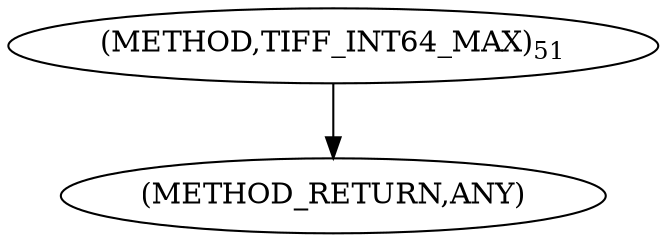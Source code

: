digraph "TIFF_INT64_MAX" {  
"100768" [label = <(METHOD,TIFF_INT64_MAX)<SUB>51</SUB>> ]
"100769" [label = <(METHOD_RETURN,ANY)> ]
  "100768" -> "100769" 
}
